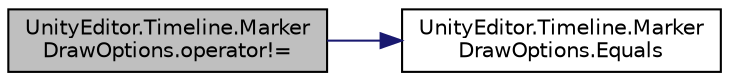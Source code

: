 digraph "UnityEditor.Timeline.MarkerDrawOptions.operator!="
{
 // LATEX_PDF_SIZE
  edge [fontname="Helvetica",fontsize="10",labelfontname="Helvetica",labelfontsize="10"];
  node [fontname="Helvetica",fontsize="10",shape=record];
  rankdir="LR";
  Node1 [label="UnityEditor.Timeline.Marker\lDrawOptions.operator!=",height=0.2,width=0.4,color="black", fillcolor="grey75", style="filled", fontcolor="black",tooltip=" "];
  Node1 -> Node2 [color="midnightblue",fontsize="10",style="solid",fontname="Helvetica"];
  Node2 [label="UnityEditor.Timeline.Marker\lDrawOptions.Equals",height=0.2,width=0.4,color="black", fillcolor="white", style="filled",URL="$struct_unity_editor_1_1_timeline_1_1_marker_draw_options.html#a9c7dc63390bbb7fcb9ecdf12e044e9f2",tooltip=" "];
}
